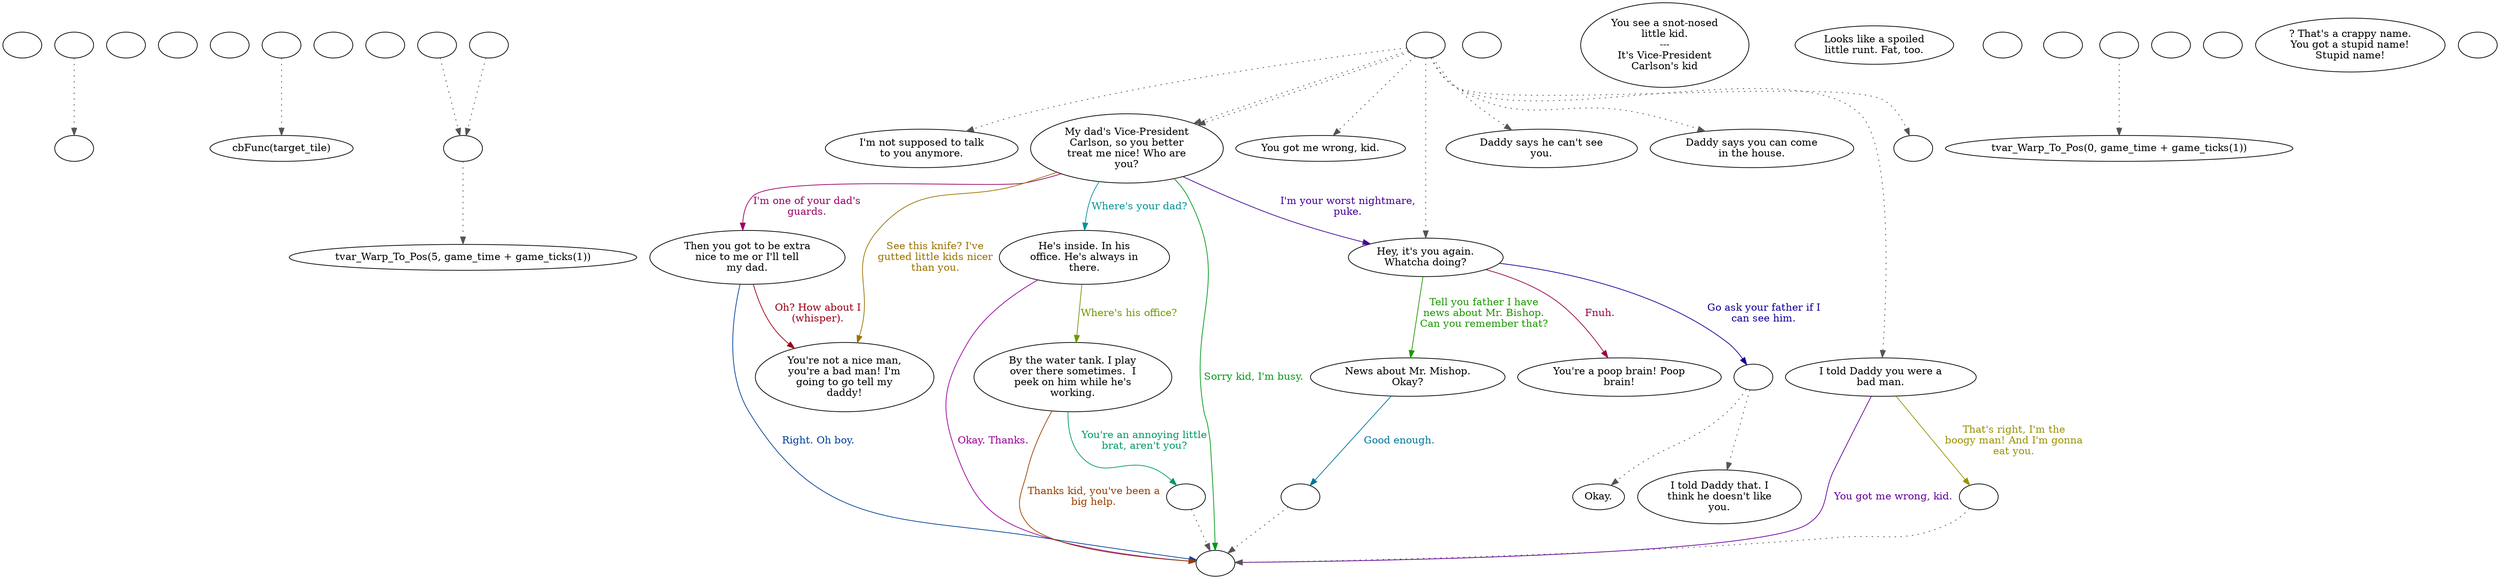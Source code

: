 digraph sccarkid {
  "checkPartyMembersNearDoor" [style=filled       fillcolor="#FFFFFF"       color="#000000"]
  "checkPartyMembersNearDoor" [label=""]
  "old_pickup_p_proc" [style=filled       fillcolor="#FFFFFF"       color="#000000"]
  "old_pickup_p_proc" [label=""]
  "pickup_p_proc" [style=filled       fillcolor="#FFFFFF"       color="#000000"]
  "pickup_p_proc" -> "old_pickup_p_proc" [style=dotted color="#555555"]
  "pickup_p_proc" [label=""]
  "getTile" [style=filled       fillcolor="#FFFFFF"       color="#000000"]
  "getTile" [label=""]
  "getTileTime" [style=filled       fillcolor="#FFFFFF"       color="#000000"]
  "getTileTime" [label=""]
  "curTimeIsGreater" [style=filled       fillcolor="#FFFFFF"       color="#000000"]
  "curTimeIsGreater" [label=""]
  "check_tile_events" [style=filled       fillcolor="#FFFFFF"       color="#000000"]
  "check_tile_events" -> "cbFunc(target_tile)" [style=dotted color="#555555"]
  "check_tile_events" [label=""]
  "tvar_Warp_To_Pos" [style=filled       fillcolor="#FFFFFF"       color="#000000"]
  "tvar_Warp_To_Pos" [label=""]
  "start" [style=filled       fillcolor="#FFFFFF"       color="#000000"]
  "start" [label=""]
  "critter_p_proc" [style=filled       fillcolor="#FFFFFF"       color="#000000"]
  "critter_p_proc" -> "anim_end_call" [style=dotted color="#555555"]
  "critter_p_proc" [label=""]
  "talk_p_proc" [style=filled       fillcolor="#FFFFFF"       color="#000000"]
  "talk_p_proc" -> "Node016" [style=dotted color="#555555"]
  "talk_p_proc" -> "Node001" [style=dotted color="#555555"]
  "talk_p_proc" -> "Node015" [style=dotted color="#555555"]
  "talk_p_proc" -> "Node014" [style=dotted color="#555555"]
  "talk_p_proc" -> "Node011" [style=dotted color="#555555"]
  "talk_p_proc" -> "Node013" [style=dotted color="#555555"]
  "talk_p_proc" -> "Node001" [style=dotted color="#555555"]
  "talk_p_proc" -> "Node007" [style=dotted color="#555555"]
  "talk_p_proc" -> "walkToCarlson" [style=dotted color="#555555"]
  "talk_p_proc" [label=""]
  "destroy_p_proc" [style=filled       fillcolor="#FFFFFF"       color="#000000"]
  "destroy_p_proc" [label=""]
  "look_at_p_proc" [style=filled       fillcolor="#FFFFFF"       color="#000000"]
  "look_at_p_proc" [label="You see a snot-nosed\nlittle kid.\n---\nIt's Vice-President\nCarlson's kid"]
  "description_p_proc" [style=filled       fillcolor="#FFFFFF"       color="#000000"]
  "description_p_proc" [label="Looks like a spoiled\nlittle runt. Fat, too."]
  "use_skill_on_p_proc" [style=filled       fillcolor="#FFFFFF"       color="#000000"]
  "use_skill_on_p_proc" [label=""]
  "damage_p_proc" [style=filled       fillcolor="#FFFFFF"       color="#000000"]
  "damage_p_proc" [label=""]
  "map_enter_p_proc" [style=filled       fillcolor="#FFFFFF"       color="#000000"]
  "map_enter_p_proc" -> "tvar_Warp_To_Pos(0, game_time + game_ticks(1))" [style=dotted color="#555555"]
  "map_enter_p_proc" [label=""]
  "push_p_proc" [style=filled       fillcolor="#FFFFFF"       color="#000000"]
  "push_p_proc" [label=""]
  "Node998" [style=filled       fillcolor="#FFFFFF"       color="#000000"]
  "Node998" [label=""]
  "Node999" [style=filled       fillcolor="#FFFFFF"       color="#000000"]
  "Node999" [label=""]
  "Node001" [style=filled       fillcolor="#FFFFFF"       color="#000000"]
  "Node001" [label="My dad's Vice-President\nCarlson, so you better\ntreat me nice! Who are\nyou?"]
  "Node001" -> "Node003" [label="I'm one of your dad's\nguards." color="#990067" fontcolor="#990067"]
  "Node001" -> "Node004" [label="Where's your dad?" color="#009399" fontcolor="#009399"]
  "Node001" -> "Node006" [label="See this knife? I've\ngutted little kids nicer\nthan you." color="#997200" fontcolor="#997200"]
  "Node001" -> "Node007" [label="I'm your worst nightmare,\npuke." color="#450099" fontcolor="#450099"]
  "Node001" -> "Node999" [label="Sorry kid, I'm busy." color="#009919" fontcolor="#009919"]
  "Node002" [style=filled       fillcolor="#FFFFFF"       color="#000000"]
  "Node002" [label="? That's a crappy name.\nYou got a stupid name!\nStupid name!"]
  "Node003" [style=filled       fillcolor="#FFFFFF"       color="#000000"]
  "Node003" [label="Then you got to be extra\nnice to me or I'll tell\nmy dad."]
  "Node003" -> "Node006" [label="Oh? How about I\n(whisper)." color="#990014" fontcolor="#990014"]
  "Node003" -> "Node999" [label="Right. Oh boy." color="#004199" fontcolor="#004199"]
  "Node004" [style=filled       fillcolor="#FFFFFF"       color="#000000"]
  "Node004" [label="He's inside. In his\noffice. He's always in\nthere."]
  "Node004" -> "Node005" [label="Where's his office?" color="#6D9900" fontcolor="#6D9900"]
  "Node004" -> "Node999" [label="Okay. Thanks." color="#980099" fontcolor="#980099"]
  "Node005" [style=filled       fillcolor="#FFFFFF"       color="#000000"]
  "Node005" [label="By the water tank. I play\nover there sometimes.  I\npeek on him while he's\nworking."]
  "Node005" -> "Node999a" [label="You're an annoying little\nbrat, aren't you?" color="#00996B" fontcolor="#00996B"]
  "Node005" -> "Node999" [label="Thanks kid, you've been a\nbig help." color="#993F00" fontcolor="#993F00"]
  "Node006" [style=filled       fillcolor="#FFFFFF"       color="#000000"]
  "Node006" [label="You're not a nice man,\nyou're a bad man! I'm\ngoing to go tell my\ndaddy!"]
  "Node007" [style=filled       fillcolor="#FFFFFF"       color="#000000"]
  "Node007" [label="Hey, it's you again.\nWhatcha doing?"]
  "Node007" -> "Node129a" [label="Go ask your father if I\ncan see him." color="#120099" fontcolor="#120099"]
  "Node007" -> "Node010" [label="Tell you father I have\nnews about Mr. Bishop.\nCan you remember that?" color="#1B9900" fontcolor="#1B9900"]
  "Node007" -> "Node008" [label="Fnuh." color="#990047" fontcolor="#990047"]
  "Node008" [style=filled       fillcolor="#FFFFFF"       color="#000000"]
  "Node008" [label="You're a poop brain! Poop\nbrain!"]
  "Node009" [style=filled       fillcolor="#FFFFFF"       color="#000000"]
  "Node009" [label="Okay."]
  "Node010" [style=filled       fillcolor="#FFFFFF"       color="#000000"]
  "Node010" [label="News about Mr. Mishop.\nOkay?"]
  "Node010" -> "Node999b" [label="Good enough." color="#007499" fontcolor="#007499"]
  "Node011" [style=filled       fillcolor="#FFFFFF"       color="#000000"]
  "Node011" [label="Daddy says he can't see\nyou."]
  "Node012" [style=filled       fillcolor="#FFFFFF"       color="#000000"]
  "Node012" [label="I told Daddy that. I\nthink he doesn't like\nyou."]
  "Node013" [style=filled       fillcolor="#FFFFFF"       color="#000000"]
  "Node013" [label="Daddy says you can come\nin the house."]
  "Node014" [style=filled       fillcolor="#FFFFFF"       color="#000000"]
  "Node014" [label="I told Daddy you were a\nbad man."]
  "Node014" -> "Node999c" [label="That's right, I'm the\nboogy man! And I'm gonna\neat you." color="#999200" fontcolor="#999200"]
  "Node014" -> "Node999" [label="You got me wrong, kid." color="#650099" fontcolor="#650099"]
  "Node015" [style=filled       fillcolor="#FFFFFF"       color="#000000"]
  "Node015" [label="You got me wrong, kid."]
  "Node016" [style=filled       fillcolor="#FFFFFF"       color="#000000"]
  "Node016" [label="I'm not supposed to talk\nto you anymore."]
  "destCall" [style=filled       fillcolor="#FFFFFF"       color="#000000"]
  "destCall" [label=""]
  "anim_end_call" [style=filled       fillcolor="#FFFFFF"       color="#000000"]
  "anim_end_call" -> "tvar_Warp_To_Pos(5, game_time + game_ticks(1))" [style=dotted color="#555555"]
  "anim_end_call" [label=""]
  "walkToCarlson" [style=filled       fillcolor="#FFFFFF"       color="#000000"]
  "walkToCarlson" [label=""]
  "timed_event_p_proc" [style=filled       fillcolor="#FFFFFF"       color="#000000"]
  "timed_event_p_proc" -> "anim_end_call" [style=dotted color="#555555"]
  "timed_event_p_proc" [label=""]
  "Node999a" [style=filled       fillcolor="#FFFFFF"       color="#000000"]
  "Node999a" -> "Node999" [style=dotted color="#555555"]
  "Node999a" [label=""]
  "Node129a" [style=filled       fillcolor="#FFFFFF"       color="#000000"]
  "Node129a" -> "Node012" [style=dotted color="#555555"]
  "Node129a" -> "Node009" [style=dotted color="#555555"]
  "Node129a" [label=""]
  "Node999b" [style=filled       fillcolor="#FFFFFF"       color="#000000"]
  "Node999b" -> "Node999" [style=dotted color="#555555"]
  "Node999b" [label=""]
  "Node999c" [style=filled       fillcolor="#FFFFFF"       color="#000000"]
  "Node999c" -> "Node999" [style=dotted color="#555555"]
  "Node999c" [label=""]
}